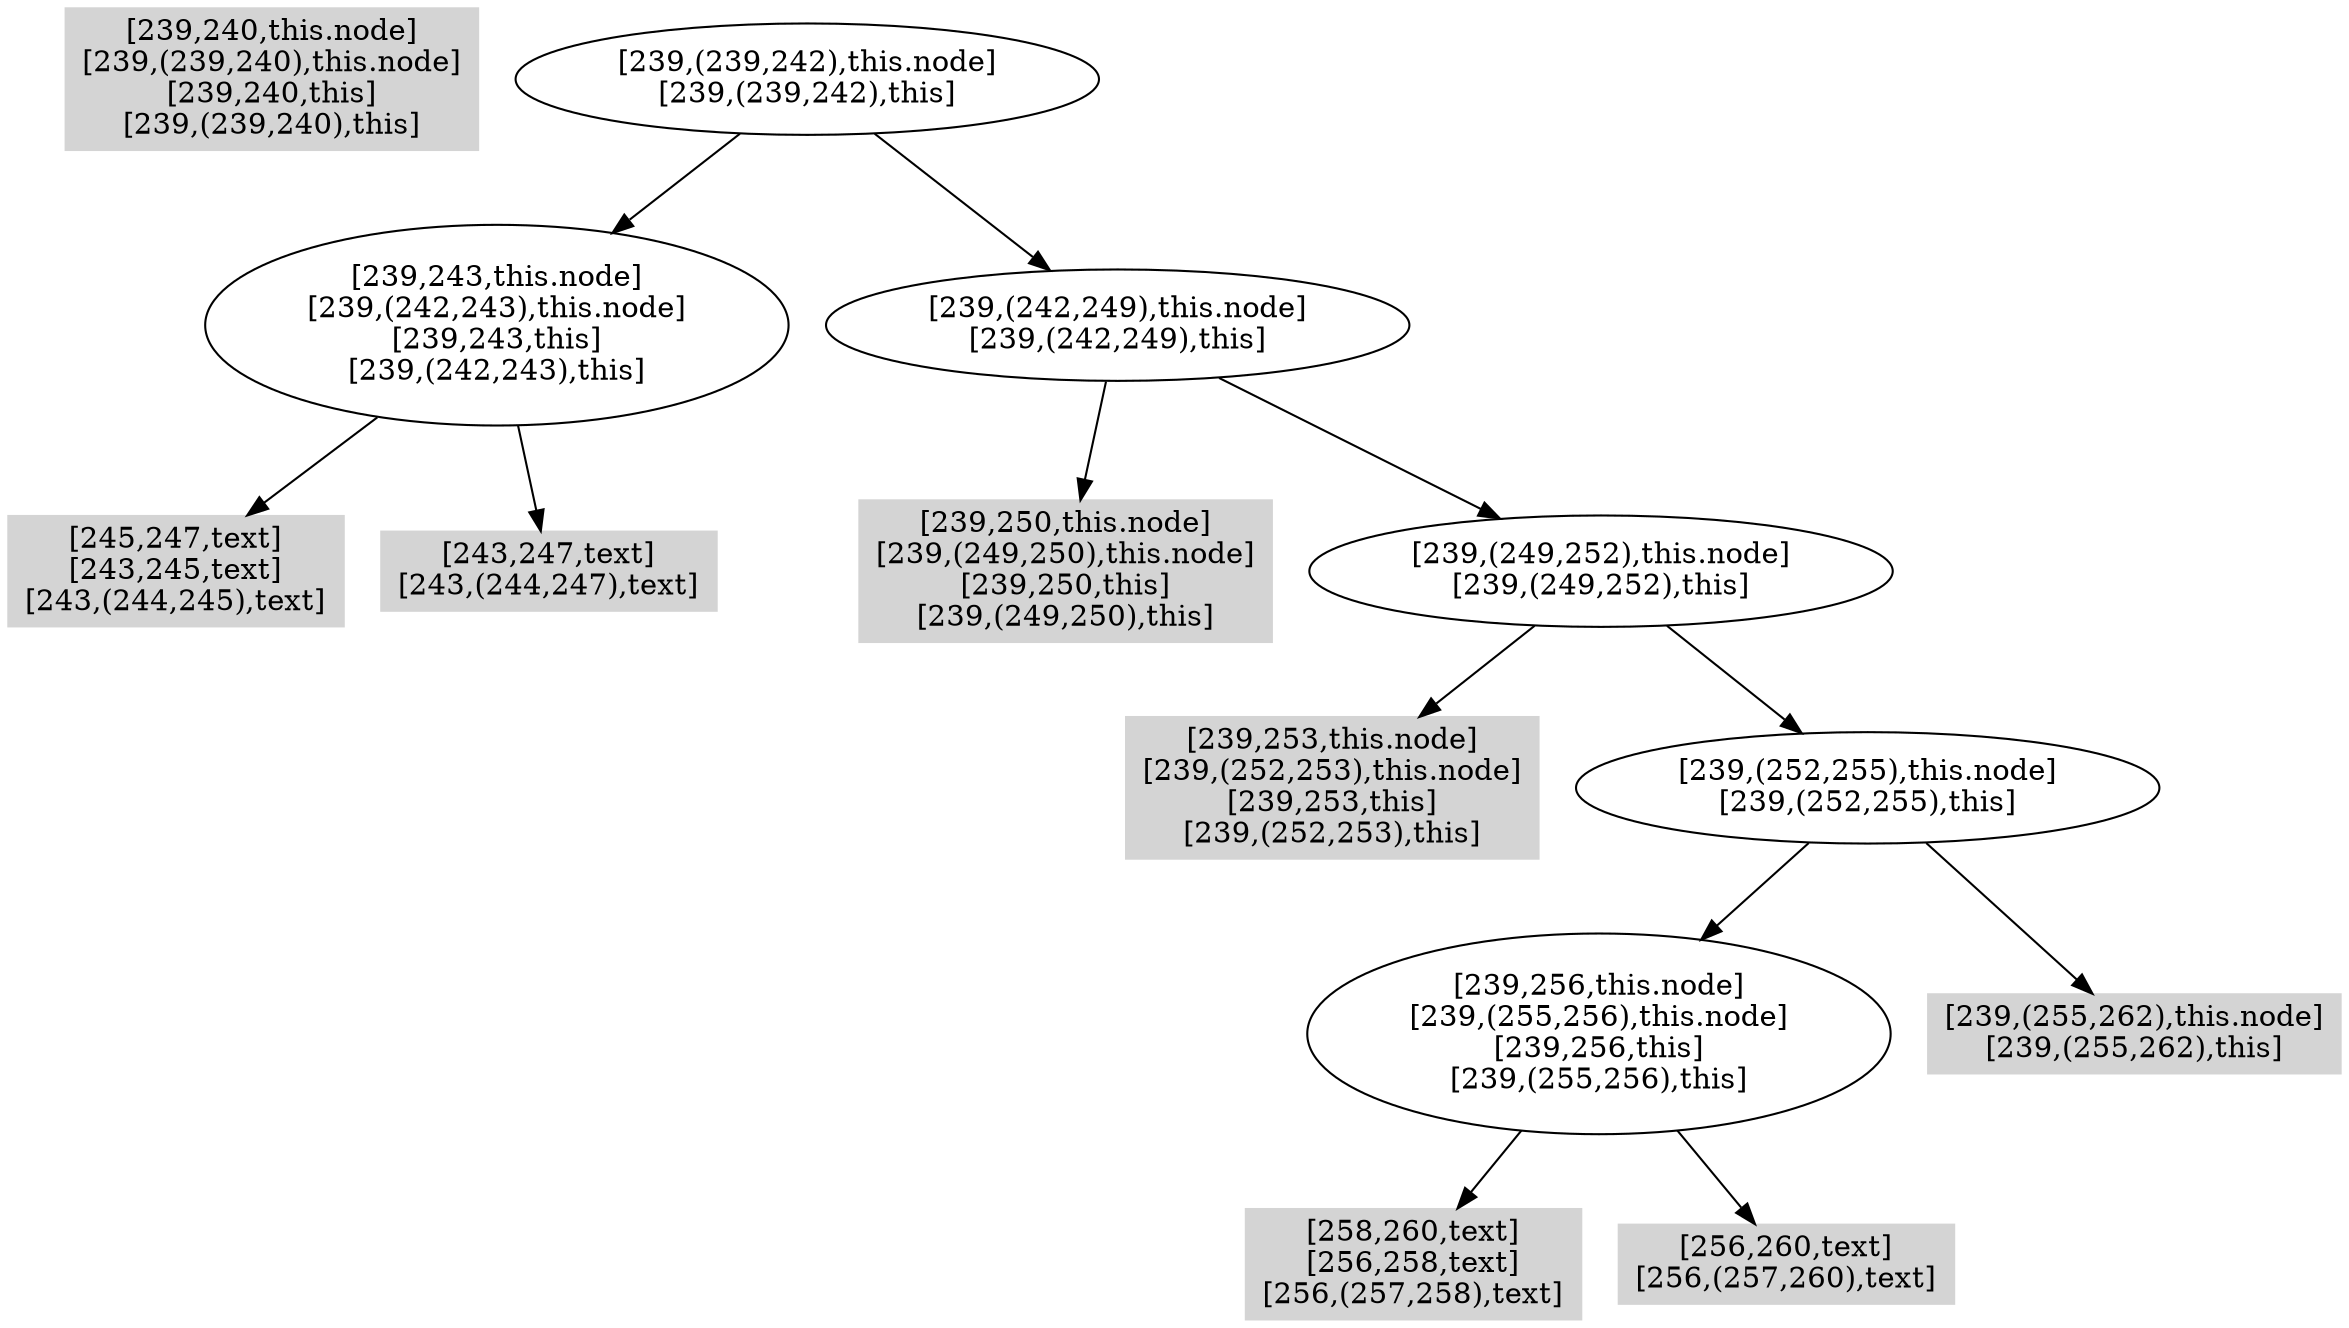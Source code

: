 digraph { 
68 [shape=box,style=filled,color=".0 .0 .83",label="[239,240,this.node]\n[239,(239,240),this.node]\n[239,240,this]\n[239,(239,240),this]"];
69 [shape=box,style=filled,color=".0 .0 .83",label="[245,247,text]\n[243,245,text]\n[243,(244,245),text]"];
70 [shape=box,style=filled,color=".0 .0 .83",label="[243,247,text]\n[243,(244,247),text]"];
71 [label="[239,243,this.node]\n[239,(242,243),this.node]\n[239,243,this]\n[239,(242,243),this]"];
72 [shape=box,style=filled,color=".0 .0 .83",label="[239,250,this.node]\n[239,(249,250),this.node]\n[239,250,this]\n[239,(249,250),this]"];
73 [shape=box,style=filled,color=".0 .0 .83",label="[239,253,this.node]\n[239,(252,253),this.node]\n[239,253,this]\n[239,(252,253),this]"];
74 [shape=box,style=filled,color=".0 .0 .83",label="[258,260,text]\n[256,258,text]\n[256,(257,258),text]"];
75 [shape=box,style=filled,color=".0 .0 .83",label="[256,260,text]\n[256,(257,260),text]"];
76 [label="[239,256,this.node]\n[239,(255,256),this.node]\n[239,256,this]\n[239,(255,256),this]"];
77 [shape=box,style=filled,color=".0 .0 .83",label="[239,(255,262),this.node]\n[239,(255,262),this]"];
78 [label="[239,(252,255),this.node]\n[239,(252,255),this]"];
79 [label="[239,(249,252),this.node]\n[239,(249,252),this]"];
80 [label="[239,(242,249),this.node]\n[239,(242,249),this]"];
81 [label="[239,(239,242),this.node]\n[239,(239,242),this]"];
71 -> 69;
71 -> 70;
76 -> 74;
76 -> 75;
78 -> 76;
78 -> 77;
79 -> 73;
79 -> 78;
80 -> 72;
80 -> 79;
81 -> 71;
81 -> 80;
}